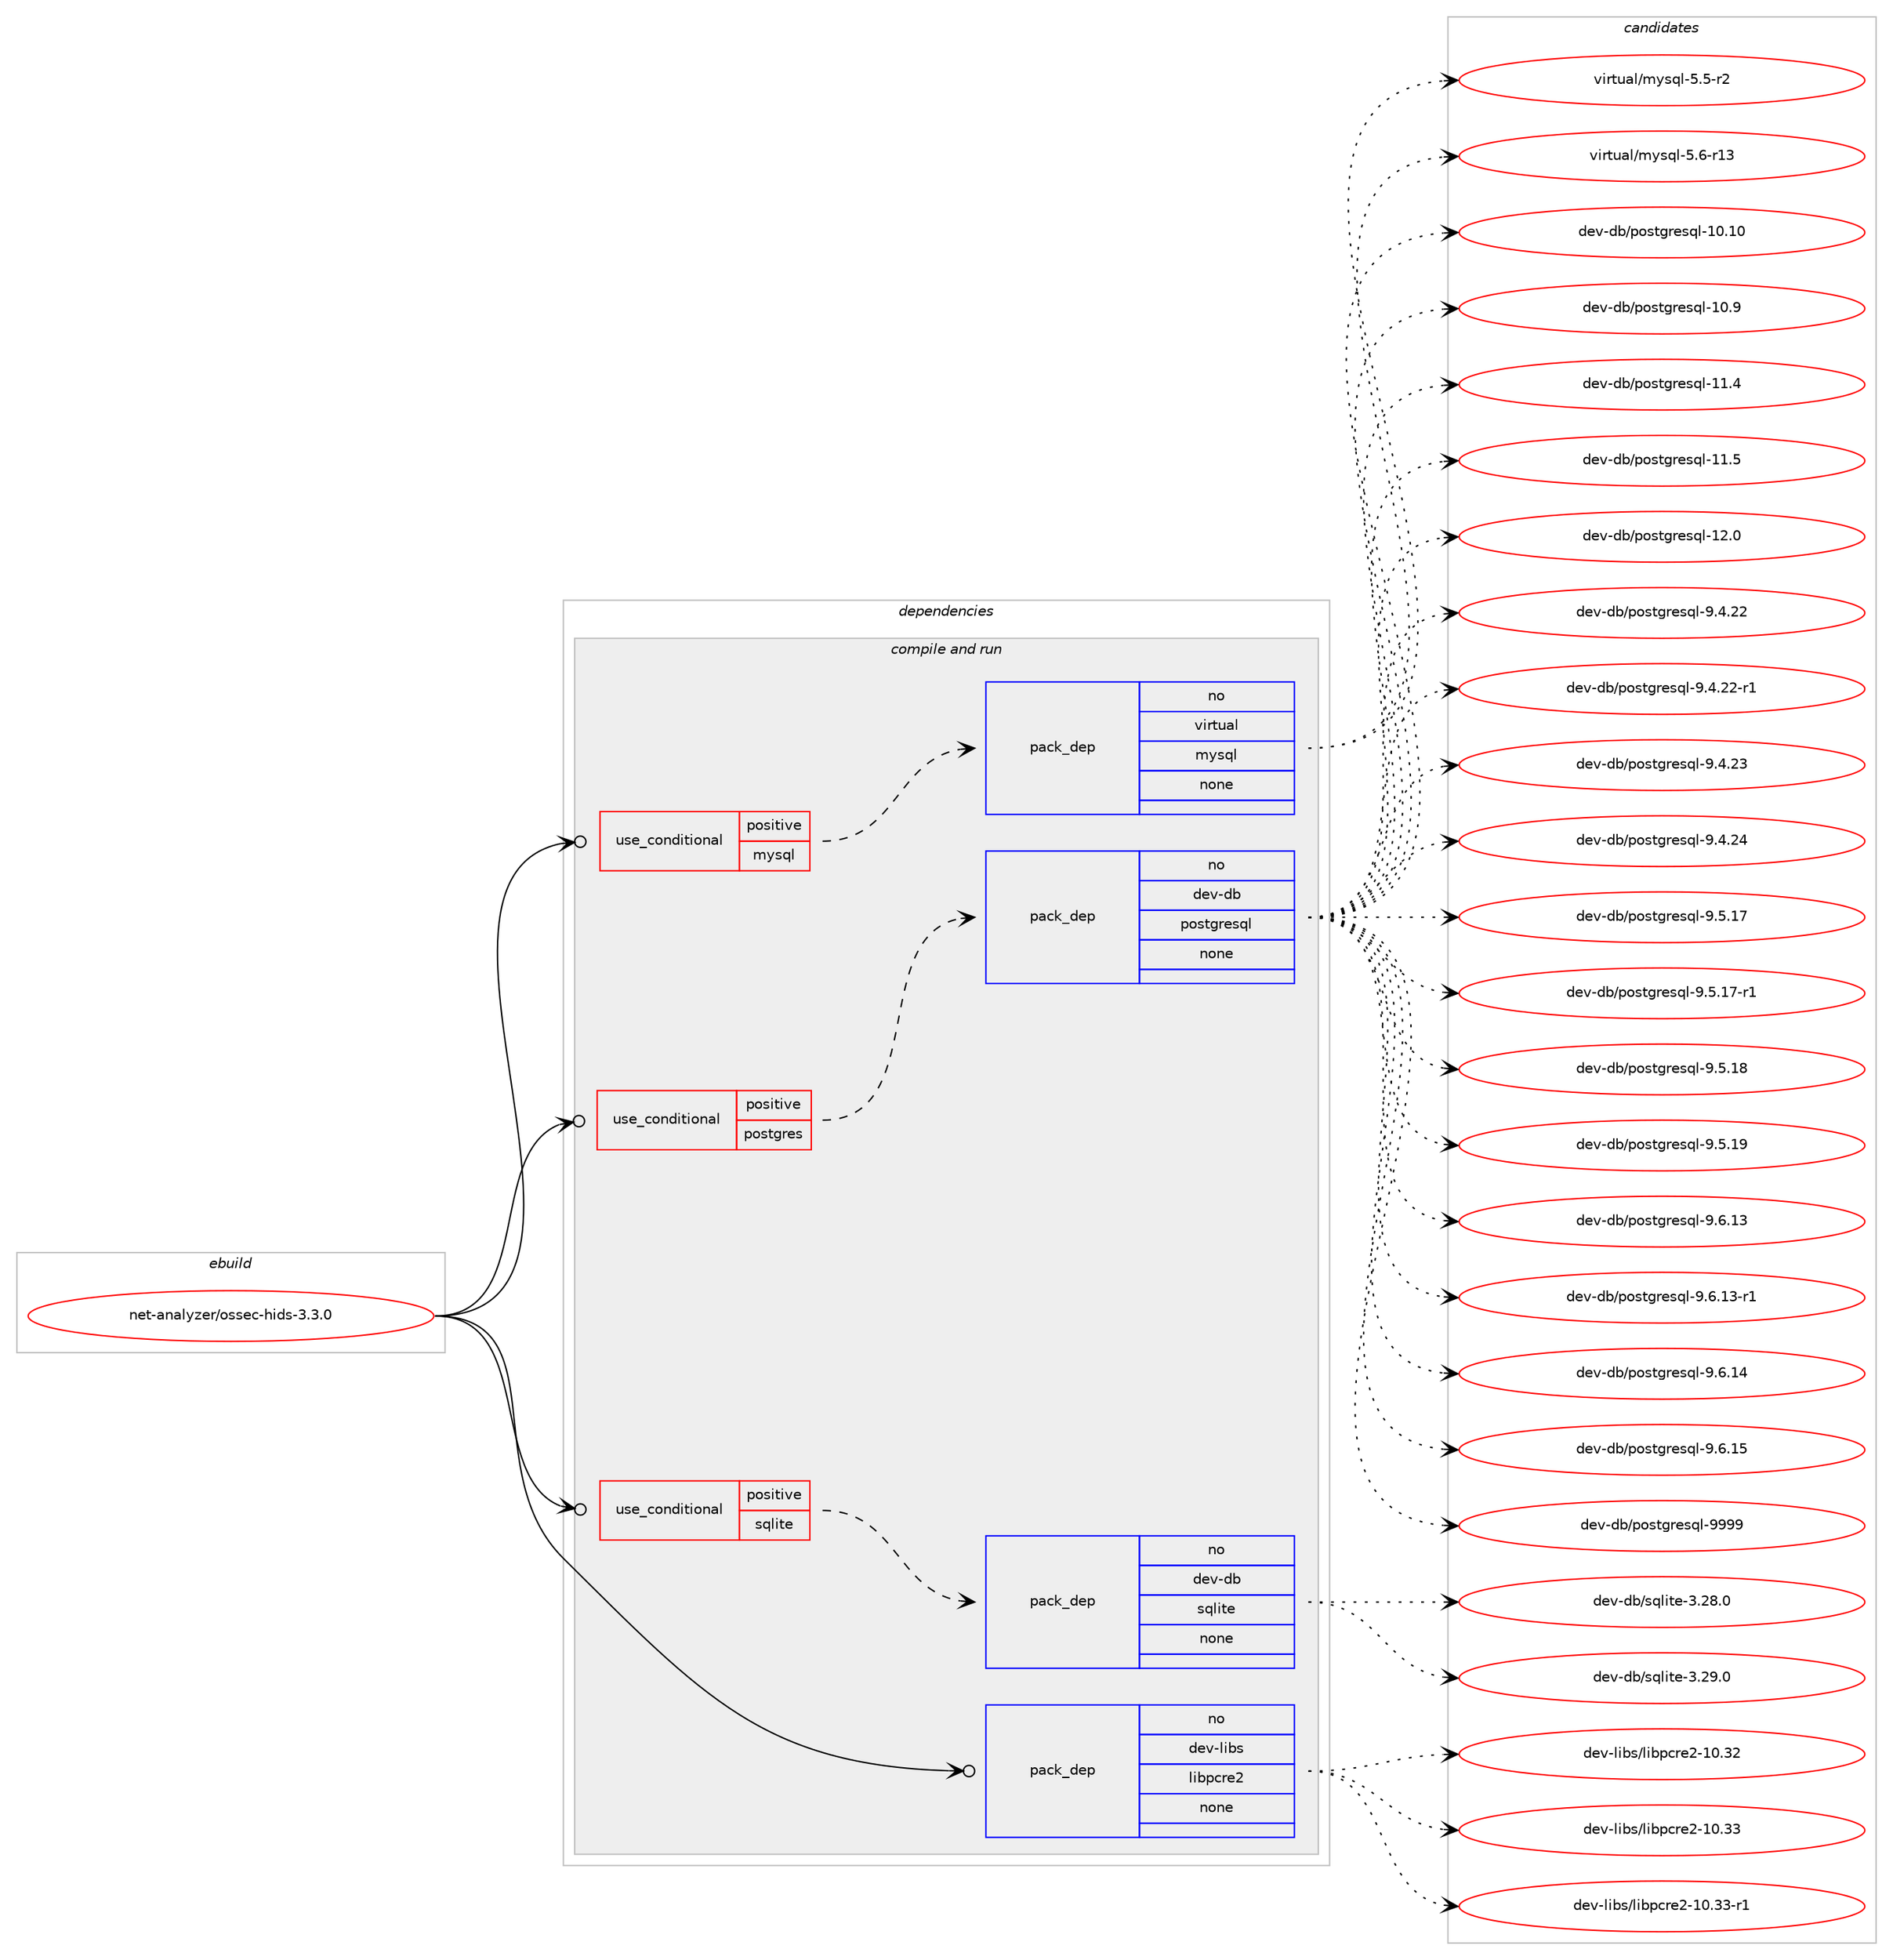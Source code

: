 digraph prolog {

# *************
# Graph options
# *************

newrank=true;
concentrate=true;
compound=true;
graph [rankdir=LR,fontname=Helvetica,fontsize=10,ranksep=1.5];#, ranksep=2.5, nodesep=0.2];
edge  [arrowhead=vee];
node  [fontname=Helvetica,fontsize=10];

# **********
# The ebuild
# **********

subgraph cluster_leftcol {
color=gray;
rank=same;
label=<<i>ebuild</i>>;
id [label="net-analyzer/ossec-hids-3.3.0", color=red, width=4, href="../net-analyzer/ossec-hids-3.3.0.svg"];
}

# ****************
# The dependencies
# ****************

subgraph cluster_midcol {
color=gray;
label=<<i>dependencies</i>>;
subgraph cluster_compile {
fillcolor="#eeeeee";
style=filled;
label=<<i>compile</i>>;
}
subgraph cluster_compileandrun {
fillcolor="#eeeeee";
style=filled;
label=<<i>compile and run</i>>;
subgraph cond198338 {
dependency815226 [label=<<TABLE BORDER="0" CELLBORDER="1" CELLSPACING="0" CELLPADDING="4"><TR><TD ROWSPAN="3" CELLPADDING="10">use_conditional</TD></TR><TR><TD>positive</TD></TR><TR><TD>mysql</TD></TR></TABLE>>, shape=none, color=red];
subgraph pack602646 {
dependency815227 [label=<<TABLE BORDER="0" CELLBORDER="1" CELLSPACING="0" CELLPADDING="4" WIDTH="220"><TR><TD ROWSPAN="6" CELLPADDING="30">pack_dep</TD></TR><TR><TD WIDTH="110">no</TD></TR><TR><TD>virtual</TD></TR><TR><TD>mysql</TD></TR><TR><TD>none</TD></TR><TR><TD></TD></TR></TABLE>>, shape=none, color=blue];
}
dependency815226:e -> dependency815227:w [weight=20,style="dashed",arrowhead="vee"];
}
id:e -> dependency815226:w [weight=20,style="solid",arrowhead="odotvee"];
subgraph cond198339 {
dependency815228 [label=<<TABLE BORDER="0" CELLBORDER="1" CELLSPACING="0" CELLPADDING="4"><TR><TD ROWSPAN="3" CELLPADDING="10">use_conditional</TD></TR><TR><TD>positive</TD></TR><TR><TD>postgres</TD></TR></TABLE>>, shape=none, color=red];
subgraph pack602647 {
dependency815229 [label=<<TABLE BORDER="0" CELLBORDER="1" CELLSPACING="0" CELLPADDING="4" WIDTH="220"><TR><TD ROWSPAN="6" CELLPADDING="30">pack_dep</TD></TR><TR><TD WIDTH="110">no</TD></TR><TR><TD>dev-db</TD></TR><TR><TD>postgresql</TD></TR><TR><TD>none</TD></TR><TR><TD></TD></TR></TABLE>>, shape=none, color=blue];
}
dependency815228:e -> dependency815229:w [weight=20,style="dashed",arrowhead="vee"];
}
id:e -> dependency815228:w [weight=20,style="solid",arrowhead="odotvee"];
subgraph cond198340 {
dependency815230 [label=<<TABLE BORDER="0" CELLBORDER="1" CELLSPACING="0" CELLPADDING="4"><TR><TD ROWSPAN="3" CELLPADDING="10">use_conditional</TD></TR><TR><TD>positive</TD></TR><TR><TD>sqlite</TD></TR></TABLE>>, shape=none, color=red];
subgraph pack602648 {
dependency815231 [label=<<TABLE BORDER="0" CELLBORDER="1" CELLSPACING="0" CELLPADDING="4" WIDTH="220"><TR><TD ROWSPAN="6" CELLPADDING="30">pack_dep</TD></TR><TR><TD WIDTH="110">no</TD></TR><TR><TD>dev-db</TD></TR><TR><TD>sqlite</TD></TR><TR><TD>none</TD></TR><TR><TD></TD></TR></TABLE>>, shape=none, color=blue];
}
dependency815230:e -> dependency815231:w [weight=20,style="dashed",arrowhead="vee"];
}
id:e -> dependency815230:w [weight=20,style="solid",arrowhead="odotvee"];
subgraph pack602649 {
dependency815232 [label=<<TABLE BORDER="0" CELLBORDER="1" CELLSPACING="0" CELLPADDING="4" WIDTH="220"><TR><TD ROWSPAN="6" CELLPADDING="30">pack_dep</TD></TR><TR><TD WIDTH="110">no</TD></TR><TR><TD>dev-libs</TD></TR><TR><TD>libpcre2</TD></TR><TR><TD>none</TD></TR><TR><TD></TD></TR></TABLE>>, shape=none, color=blue];
}
id:e -> dependency815232:w [weight=20,style="solid",arrowhead="odotvee"];
}
subgraph cluster_run {
fillcolor="#eeeeee";
style=filled;
label=<<i>run</i>>;
}
}

# **************
# The candidates
# **************

subgraph cluster_choices {
rank=same;
color=gray;
label=<<i>candidates</i>>;

subgraph choice602646 {
color=black;
nodesep=1;
choice1181051141161179710847109121115113108455346534511450 [label="virtual/mysql-5.5-r2", color=red, width=4,href="../virtual/mysql-5.5-r2.svg"];
choice118105114116117971084710912111511310845534654451144951 [label="virtual/mysql-5.6-r13", color=red, width=4,href="../virtual/mysql-5.6-r13.svg"];
dependency815227:e -> choice1181051141161179710847109121115113108455346534511450:w [style=dotted,weight="100"];
dependency815227:e -> choice118105114116117971084710912111511310845534654451144951:w [style=dotted,weight="100"];
}
subgraph choice602647 {
color=black;
nodesep=1;
choice100101118451009847112111115116103114101115113108454948464948 [label="dev-db/postgresql-10.10", color=red, width=4,href="../dev-db/postgresql-10.10.svg"];
choice1001011184510098471121111151161031141011151131084549484657 [label="dev-db/postgresql-10.9", color=red, width=4,href="../dev-db/postgresql-10.9.svg"];
choice1001011184510098471121111151161031141011151131084549494652 [label="dev-db/postgresql-11.4", color=red, width=4,href="../dev-db/postgresql-11.4.svg"];
choice1001011184510098471121111151161031141011151131084549494653 [label="dev-db/postgresql-11.5", color=red, width=4,href="../dev-db/postgresql-11.5.svg"];
choice1001011184510098471121111151161031141011151131084549504648 [label="dev-db/postgresql-12.0", color=red, width=4,href="../dev-db/postgresql-12.0.svg"];
choice10010111845100984711211111511610311410111511310845574652465050 [label="dev-db/postgresql-9.4.22", color=red, width=4,href="../dev-db/postgresql-9.4.22.svg"];
choice100101118451009847112111115116103114101115113108455746524650504511449 [label="dev-db/postgresql-9.4.22-r1", color=red, width=4,href="../dev-db/postgresql-9.4.22-r1.svg"];
choice10010111845100984711211111511610311410111511310845574652465051 [label="dev-db/postgresql-9.4.23", color=red, width=4,href="../dev-db/postgresql-9.4.23.svg"];
choice10010111845100984711211111511610311410111511310845574652465052 [label="dev-db/postgresql-9.4.24", color=red, width=4,href="../dev-db/postgresql-9.4.24.svg"];
choice10010111845100984711211111511610311410111511310845574653464955 [label="dev-db/postgresql-9.5.17", color=red, width=4,href="../dev-db/postgresql-9.5.17.svg"];
choice100101118451009847112111115116103114101115113108455746534649554511449 [label="dev-db/postgresql-9.5.17-r1", color=red, width=4,href="../dev-db/postgresql-9.5.17-r1.svg"];
choice10010111845100984711211111511610311410111511310845574653464956 [label="dev-db/postgresql-9.5.18", color=red, width=4,href="../dev-db/postgresql-9.5.18.svg"];
choice10010111845100984711211111511610311410111511310845574653464957 [label="dev-db/postgresql-9.5.19", color=red, width=4,href="../dev-db/postgresql-9.5.19.svg"];
choice10010111845100984711211111511610311410111511310845574654464951 [label="dev-db/postgresql-9.6.13", color=red, width=4,href="../dev-db/postgresql-9.6.13.svg"];
choice100101118451009847112111115116103114101115113108455746544649514511449 [label="dev-db/postgresql-9.6.13-r1", color=red, width=4,href="../dev-db/postgresql-9.6.13-r1.svg"];
choice10010111845100984711211111511610311410111511310845574654464952 [label="dev-db/postgresql-9.6.14", color=red, width=4,href="../dev-db/postgresql-9.6.14.svg"];
choice10010111845100984711211111511610311410111511310845574654464953 [label="dev-db/postgresql-9.6.15", color=red, width=4,href="../dev-db/postgresql-9.6.15.svg"];
choice1001011184510098471121111151161031141011151131084557575757 [label="dev-db/postgresql-9999", color=red, width=4,href="../dev-db/postgresql-9999.svg"];
dependency815229:e -> choice100101118451009847112111115116103114101115113108454948464948:w [style=dotted,weight="100"];
dependency815229:e -> choice1001011184510098471121111151161031141011151131084549484657:w [style=dotted,weight="100"];
dependency815229:e -> choice1001011184510098471121111151161031141011151131084549494652:w [style=dotted,weight="100"];
dependency815229:e -> choice1001011184510098471121111151161031141011151131084549494653:w [style=dotted,weight="100"];
dependency815229:e -> choice1001011184510098471121111151161031141011151131084549504648:w [style=dotted,weight="100"];
dependency815229:e -> choice10010111845100984711211111511610311410111511310845574652465050:w [style=dotted,weight="100"];
dependency815229:e -> choice100101118451009847112111115116103114101115113108455746524650504511449:w [style=dotted,weight="100"];
dependency815229:e -> choice10010111845100984711211111511610311410111511310845574652465051:w [style=dotted,weight="100"];
dependency815229:e -> choice10010111845100984711211111511610311410111511310845574652465052:w [style=dotted,weight="100"];
dependency815229:e -> choice10010111845100984711211111511610311410111511310845574653464955:w [style=dotted,weight="100"];
dependency815229:e -> choice100101118451009847112111115116103114101115113108455746534649554511449:w [style=dotted,weight="100"];
dependency815229:e -> choice10010111845100984711211111511610311410111511310845574653464956:w [style=dotted,weight="100"];
dependency815229:e -> choice10010111845100984711211111511610311410111511310845574653464957:w [style=dotted,weight="100"];
dependency815229:e -> choice10010111845100984711211111511610311410111511310845574654464951:w [style=dotted,weight="100"];
dependency815229:e -> choice100101118451009847112111115116103114101115113108455746544649514511449:w [style=dotted,weight="100"];
dependency815229:e -> choice10010111845100984711211111511610311410111511310845574654464952:w [style=dotted,weight="100"];
dependency815229:e -> choice10010111845100984711211111511610311410111511310845574654464953:w [style=dotted,weight="100"];
dependency815229:e -> choice1001011184510098471121111151161031141011151131084557575757:w [style=dotted,weight="100"];
}
subgraph choice602648 {
color=black;
nodesep=1;
choice10010111845100984711511310810511610145514650564648 [label="dev-db/sqlite-3.28.0", color=red, width=4,href="../dev-db/sqlite-3.28.0.svg"];
choice10010111845100984711511310810511610145514650574648 [label="dev-db/sqlite-3.29.0", color=red, width=4,href="../dev-db/sqlite-3.29.0.svg"];
dependency815231:e -> choice10010111845100984711511310810511610145514650564648:w [style=dotted,weight="100"];
dependency815231:e -> choice10010111845100984711511310810511610145514650574648:w [style=dotted,weight="100"];
}
subgraph choice602649 {
color=black;
nodesep=1;
choice100101118451081059811547108105981129911410150454948465150 [label="dev-libs/libpcre2-10.32", color=red, width=4,href="../dev-libs/libpcre2-10.32.svg"];
choice100101118451081059811547108105981129911410150454948465151 [label="dev-libs/libpcre2-10.33", color=red, width=4,href="../dev-libs/libpcre2-10.33.svg"];
choice1001011184510810598115471081059811299114101504549484651514511449 [label="dev-libs/libpcre2-10.33-r1", color=red, width=4,href="../dev-libs/libpcre2-10.33-r1.svg"];
dependency815232:e -> choice100101118451081059811547108105981129911410150454948465150:w [style=dotted,weight="100"];
dependency815232:e -> choice100101118451081059811547108105981129911410150454948465151:w [style=dotted,weight="100"];
dependency815232:e -> choice1001011184510810598115471081059811299114101504549484651514511449:w [style=dotted,weight="100"];
}
}

}
